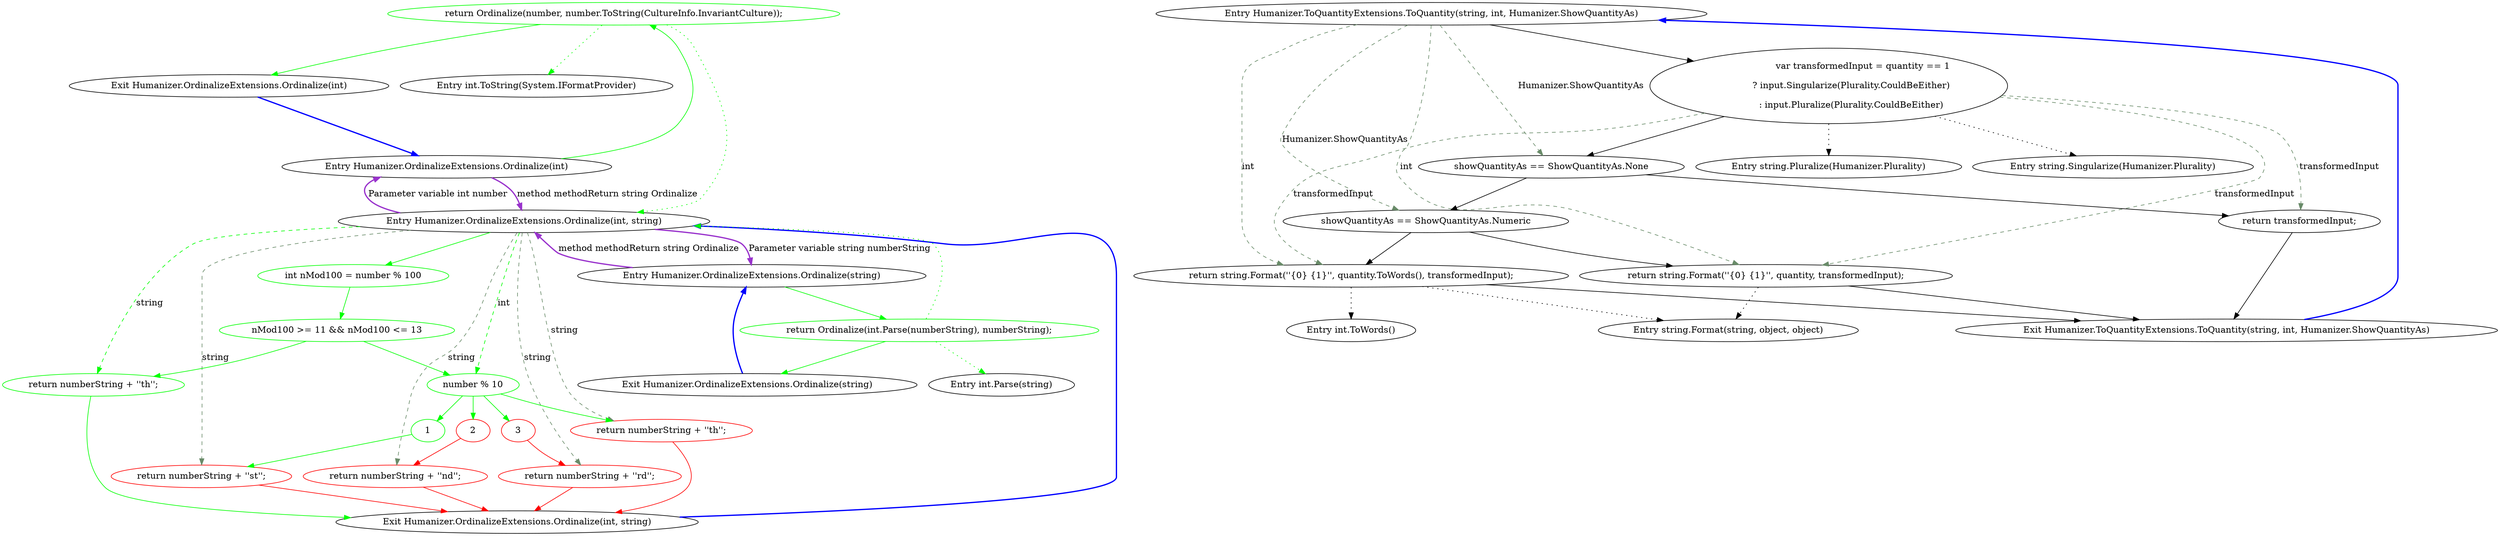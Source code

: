 digraph  {
m2_8 [label="Entry int.ToString(System.IFormatProvider)", span="0-0", cluster="int.ToString(System.IFormatProvider)", file="OrdinalizeExtensions.cs"];
m2_5 [label="Entry Humanizer.OrdinalizeExtensions.Ordinalize(int)", span="25-25", cluster="Humanizer.OrdinalizeExtensions.Ordinalize(int)", file="OrdinalizeExtensions.cs"];
m2_6 [label="return Ordinalize(number, number.ToString(CultureInfo.InvariantCulture));", span="27-27", cluster="Humanizer.OrdinalizeExtensions.Ordinalize(int)", color=green, community=0, file="OrdinalizeExtensions.cs"];
m2_7 [label="Exit Humanizer.OrdinalizeExtensions.Ordinalize(int)", span="25-25", cluster="Humanizer.OrdinalizeExtensions.Ordinalize(int)", file="OrdinalizeExtensions.cs"];
m2_4 [label="Entry Humanizer.OrdinalizeExtensions.Ordinalize(int, string)", span="30-30", cluster="Humanizer.OrdinalizeExtensions.Ordinalize(int, string)", file="OrdinalizeExtensions.cs"];
m2_9 [label="int nMod100 = number % 100", span="32-32", cluster="Humanizer.OrdinalizeExtensions.Ordinalize(int, string)", color=green, community=0, file="OrdinalizeExtensions.cs"];
m2_11 [label="return numberString + ''th'';", span="36-36", cluster="Humanizer.OrdinalizeExtensions.Ordinalize(int, string)", color=green, community=0, file="OrdinalizeExtensions.cs"];
m2_12 [label="number % 10", span="39-39", cluster="Humanizer.OrdinalizeExtensions.Ordinalize(int, string)", color=green, community=0, file="OrdinalizeExtensions.cs"];
m2_14 [label="return numberString + ''st'';", span="42-42", cluster="Humanizer.OrdinalizeExtensions.Ordinalize(int, string)", color=red, community=0, file="OrdinalizeExtensions.cs"];
m2_16 [label="return numberString + ''nd'';", span="44-44", cluster="Humanizer.OrdinalizeExtensions.Ordinalize(int, string)", color=red, community=0, file="OrdinalizeExtensions.cs"];
m2_18 [label="return numberString + ''rd'';", span="46-46", cluster="Humanizer.OrdinalizeExtensions.Ordinalize(int, string)", color=red, community=0, file="OrdinalizeExtensions.cs"];
m2_19 [label="return numberString + ''th'';", span="48-48", cluster="Humanizer.OrdinalizeExtensions.Ordinalize(int, string)", color=red, community=0, file="OrdinalizeExtensions.cs"];
m2_10 [label="nMod100 >= 11 && nMod100 <= 13", span="34-34", cluster="Humanizer.OrdinalizeExtensions.Ordinalize(int, string)", color=green, community=0, file="OrdinalizeExtensions.cs"];
m2_13 [label=1, span="41-41", cluster="Humanizer.OrdinalizeExtensions.Ordinalize(int, string)", color=green, community=0, file="OrdinalizeExtensions.cs"];
m2_15 [label=2, span="43-43", cluster="Humanizer.OrdinalizeExtensions.Ordinalize(int, string)", color=red, community=0, file="OrdinalizeExtensions.cs"];
m2_17 [label=3, span="45-45", cluster="Humanizer.OrdinalizeExtensions.Ordinalize(int, string)", color=red, community=0, file="OrdinalizeExtensions.cs"];
m2_20 [label="Exit Humanizer.OrdinalizeExtensions.Ordinalize(int, string)", span="30-30", cluster="Humanizer.OrdinalizeExtensions.Ordinalize(int, string)", file="OrdinalizeExtensions.cs"];
m2_0 [label="Entry Humanizer.OrdinalizeExtensions.Ordinalize(string)", span="15-15", cluster="Humanizer.OrdinalizeExtensions.Ordinalize(string)", file="OrdinalizeExtensions.cs"];
m2_1 [label="return Ordinalize(int.Parse(numberString), numberString);", span="17-17", cluster="Humanizer.OrdinalizeExtensions.Ordinalize(string)", color=green, community=0, file="OrdinalizeExtensions.cs"];
m2_2 [label="Exit Humanizer.OrdinalizeExtensions.Ordinalize(string)", span="15-15", cluster="Humanizer.OrdinalizeExtensions.Ordinalize(string)", file="OrdinalizeExtensions.cs"];
m2_3 [label="Entry int.Parse(string)", span="0-0", cluster="int.Parse(string)", file="OrdinalizeExtensions.cs"];
m3_0 [label="Entry Humanizer.ToQuantityExtensions.ToQuantity(string, int, Humanizer.ShowQuantityAs)", span="45-45", cluster="Humanizer.ToQuantityExtensions.ToQuantity(string, int, Humanizer.ShowQuantityAs)", file="OrdinalizeTests.cs"];
m3_1 [label="var transformedInput = quantity == 1\r\n                ? input.Singularize(Plurality.CouldBeEither)\r\n                : input.Pluralize(Plurality.CouldBeEither)", span="47-49", cluster="Humanizer.ToQuantityExtensions.ToQuantity(string, int, Humanizer.ShowQuantityAs)", file="OrdinalizeTests.cs"];
m3_2 [label="showQuantityAs == ShowQuantityAs.None", span="51-51", cluster="Humanizer.ToQuantityExtensions.ToQuantity(string, int, Humanizer.ShowQuantityAs)", file="OrdinalizeTests.cs"];
m3_4 [label="showQuantityAs == ShowQuantityAs.Numeric", span="54-54", cluster="Humanizer.ToQuantityExtensions.ToQuantity(string, int, Humanizer.ShowQuantityAs)", file="OrdinalizeTests.cs"];
m3_5 [label="return string.Format(''{0} {1}'', quantity, transformedInput);", span="55-55", cluster="Humanizer.ToQuantityExtensions.ToQuantity(string, int, Humanizer.ShowQuantityAs)", file="OrdinalizeTests.cs"];
m3_6 [label="return string.Format(''{0} {1}'', quantity.ToWords(), transformedInput);", span="57-57", cluster="Humanizer.ToQuantityExtensions.ToQuantity(string, int, Humanizer.ShowQuantityAs)", file="OrdinalizeTests.cs"];
m3_3 [label="return transformedInput;", span="52-52", cluster="Humanizer.ToQuantityExtensions.ToQuantity(string, int, Humanizer.ShowQuantityAs)", file="OrdinalizeTests.cs"];
m3_7 [label="Exit Humanizer.ToQuantityExtensions.ToQuantity(string, int, Humanizer.ShowQuantityAs)", span="45-45", cluster="Humanizer.ToQuantityExtensions.ToQuantity(string, int, Humanizer.ShowQuantityAs)", file="OrdinalizeTests.cs"];
m3_10 [label="Entry string.Format(string, object, object)", span="0-0", cluster="string.Format(string, object, object)", file="OrdinalizeTests.cs"];
m3_9 [label="Entry string.Pluralize(Humanizer.Plurality)", span="170-170", cluster="string.Pluralize(Humanizer.Plurality)", file="OrdinalizeTests.cs"];
m3_11 [label="Entry int.ToWords()", span="32-32", cluster="int.ToWords()", file="OrdinalizeTests.cs"];
m3_8 [label="Entry string.Singularize(Humanizer.Plurality)", span="194-194", cluster="string.Singularize(Humanizer.Plurality)", file="OrdinalizeTests.cs"];
m2_5 -> m2_6  [key=0, style=solid, color=green];
m2_5 -> m2_4  [key=3, color=darkorchid, style=bold, label="method methodReturn string Ordinalize"];
m2_6 -> m2_7  [key=0, style=solid, color=green];
m2_6 -> m2_8  [key=2, style=dotted, color=green];
m2_6 -> m2_4  [key=2, style=dotted, color=green];
m2_7 -> m2_5  [key=0, style=bold, color=blue];
m2_4 -> m2_9  [key=0, style=solid, color=green];
m2_4 -> m2_11  [key=1, style=dashed, color=green, label=string];
m2_4 -> m2_12  [key=1, style=dashed, color=green, label=int];
m2_4 -> m2_14  [key=1, style=dashed, color=darkseagreen4, label=string];
m2_4 -> m2_16  [key=1, style=dashed, color=darkseagreen4, label=string];
m2_4 -> m2_18  [key=1, style=dashed, color=darkseagreen4, label=string];
m2_4 -> m2_19  [key=1, style=dashed, color=darkseagreen4, label=string];
m2_4 -> m2_0  [key=3, color=darkorchid, style=bold, label="Parameter variable string numberString"];
m2_4 -> m2_5  [key=3, color=darkorchid, style=bold, label="Parameter variable int number"];
m2_9 -> m2_10  [key=0, style=solid, color=green];
m2_11 -> m2_20  [key=0, style=solid, color=green];
m2_12 -> m2_13  [key=0, style=solid, color=green];
m2_12 -> m2_15  [key=0, style=solid, color=green];
m2_12 -> m2_17  [key=0, style=solid, color=green];
m2_12 -> m2_19  [key=0, style=solid, color=green];
m2_14 -> m2_20  [key=0, style=solid, color=red];
m2_16 -> m2_20  [key=0, style=solid, color=red];
m2_18 -> m2_20  [key=0, style=solid, color=red];
m2_19 -> m2_20  [key=0, style=solid, color=red];
m2_10 -> m2_11  [key=0, style=solid, color=green];
m2_10 -> m2_12  [key=0, style=solid, color=green];
m2_13 -> m2_14  [key=0, style=solid, color=green];
m2_15 -> m2_16  [key=0, style=solid, color=red];
m2_17 -> m2_18  [key=0, style=solid, color=red];
m2_20 -> m2_4  [key=0, style=bold, color=blue];
m2_0 -> m2_1  [key=0, style=solid, color=green];
m2_0 -> m2_4  [key=3, color=darkorchid, style=bold, label="method methodReturn string Ordinalize"];
m2_1 -> m2_2  [key=0, style=solid, color=green];
m2_1 -> m2_3  [key=2, style=dotted, color=green];
m2_1 -> m2_4  [key=2, style=dotted, color=green];
m2_2 -> m2_0  [key=0, style=bold, color=blue];
m3_0 -> m3_1  [key=0, style=solid];
m3_0 -> m3_2  [key=1, style=dashed, color=darkseagreen4, label="Humanizer.ShowQuantityAs"];
m3_0 -> m3_4  [key=1, style=dashed, color=darkseagreen4, label="Humanizer.ShowQuantityAs"];
m3_0 -> m3_5  [key=1, style=dashed, color=darkseagreen4, label=int];
m3_0 -> m3_6  [key=1, style=dashed, color=darkseagreen4, label=int];
m3_1 -> m3_2  [key=0, style=solid];
m3_1 -> m3_8  [key=2, style=dotted];
m3_1 -> m3_9  [key=2, style=dotted];
m3_1 -> m3_3  [key=1, style=dashed, color=darkseagreen4, label=transformedInput];
m3_1 -> m3_5  [key=1, style=dashed, color=darkseagreen4, label=transformedInput];
m3_1 -> m3_6  [key=1, style=dashed, color=darkseagreen4, label=transformedInput];
m3_2 -> m3_3  [key=0, style=solid];
m3_2 -> m3_4  [key=0, style=solid];
m3_4 -> m3_5  [key=0, style=solid];
m3_4 -> m3_6  [key=0, style=solid];
m3_5 -> m3_7  [key=0, style=solid];
m3_5 -> m3_10  [key=2, style=dotted];
m3_6 -> m3_7  [key=0, style=solid];
m3_6 -> m3_11  [key=2, style=dotted];
m3_6 -> m3_10  [key=2, style=dotted];
m3_3 -> m3_7  [key=0, style=solid];
m3_7 -> m3_0  [key=0, style=bold, color=blue];
}
